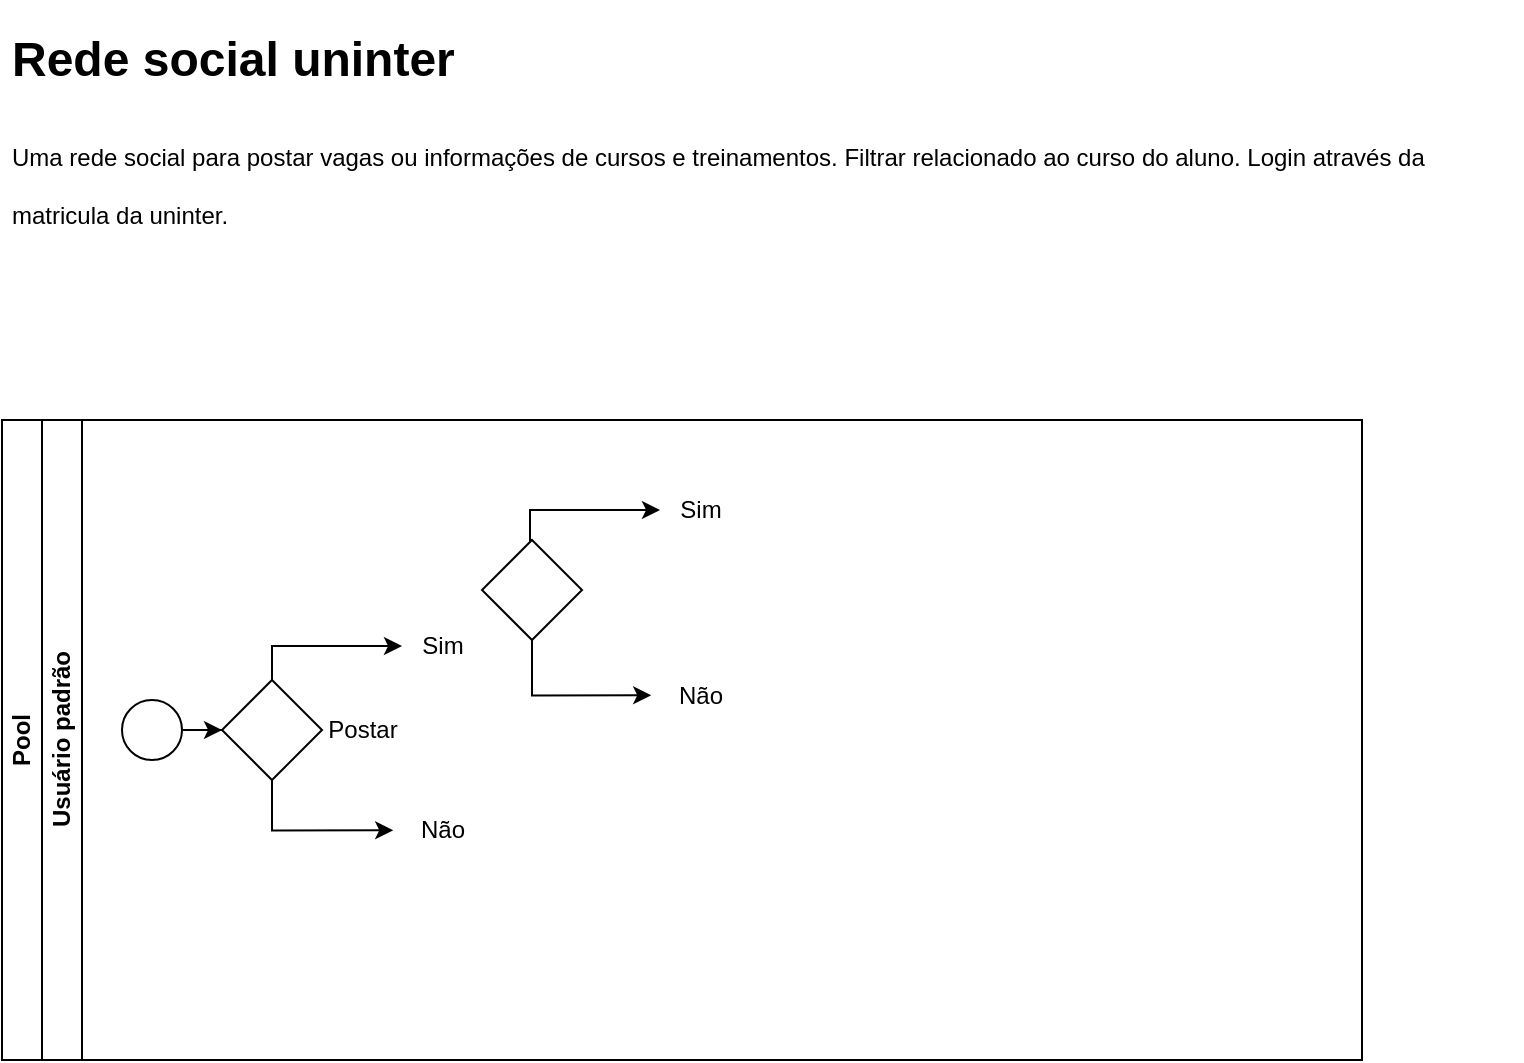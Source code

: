 <mxfile version="24.0.0" type="github" pages="2">
  <diagram name="BPMN" id="xqtU39qztXYnOmMLmJzM">
    <mxGraphModel dx="1050" dy="522" grid="1" gridSize="10" guides="1" tooltips="1" connect="1" arrows="1" fold="1" page="1" pageScale="1" pageWidth="827" pageHeight="1169" math="0" shadow="0">
      <root>
        <mxCell id="0" />
        <mxCell id="1" parent="0" />
        <mxCell id="ZV4TPQaU9PIEeKWRJxBf-1" value="Pool" style="swimlane;html=1;childLayout=stackLayout;resizeParent=1;resizeParentMax=0;horizontal=0;startSize=20;horizontalStack=0;whiteSpace=wrap;" parent="1" vertex="1">
          <mxGeometry x="40" y="240" width="680" height="320" as="geometry" />
        </mxCell>
        <mxCell id="ZV4TPQaU9PIEeKWRJxBf-2" value="Usuário padrão" style="swimlane;html=1;startSize=20;horizontal=0;" parent="ZV4TPQaU9PIEeKWRJxBf-1" vertex="1">
          <mxGeometry x="20" width="660" height="320" as="geometry" />
        </mxCell>
        <mxCell id="ZV4TPQaU9PIEeKWRJxBf-11" style="edgeStyle=orthogonalEdgeStyle;rounded=0;orthogonalLoop=1;jettySize=auto;html=1;exitX=0.5;exitY=0;exitDx=0;exitDy=0;exitPerimeter=0;" parent="ZV4TPQaU9PIEeKWRJxBf-2" source="ZV4TPQaU9PIEeKWRJxBf-7" target="ZV4TPQaU9PIEeKWRJxBf-10" edge="1">
          <mxGeometry relative="1" as="geometry">
            <mxPoint x="80" y="130" as="sourcePoint" />
            <Array as="points">
              <mxPoint x="115" y="113" />
            </Array>
          </mxGeometry>
        </mxCell>
        <mxCell id="ZV4TPQaU9PIEeKWRJxBf-7" value="" style="points=[[0.25,0.25,0],[0.5,0,0],[0.75,0.25,0],[1,0.5,0],[0.75,0.75,0],[0.5,1,0],[0.25,0.75,0],[0,0.5,0]];shape=mxgraph.bpmn.gateway2;html=1;verticalLabelPosition=bottom;labelBackgroundColor=#ffffff;verticalAlign=top;align=center;perimeter=rhombusPerimeter;outlineConnect=0;outline=none;symbol=none;" parent="ZV4TPQaU9PIEeKWRJxBf-2" vertex="1">
          <mxGeometry x="90" y="130" width="50" height="50" as="geometry" />
        </mxCell>
        <mxCell id="ZV4TPQaU9PIEeKWRJxBf-18" value="" style="edgeStyle=orthogonalEdgeStyle;rounded=0;orthogonalLoop=1;jettySize=auto;html=1;entryX=0;entryY=0.5;entryDx=0;entryDy=0;entryPerimeter=0;" parent="ZV4TPQaU9PIEeKWRJxBf-2" source="ZV4TPQaU9PIEeKWRJxBf-8" target="ZV4TPQaU9PIEeKWRJxBf-7" edge="1">
          <mxGeometry relative="1" as="geometry" />
        </mxCell>
        <mxCell id="ZV4TPQaU9PIEeKWRJxBf-8" value="" style="points=[[0.145,0.145,0],[0.5,0,0],[0.855,0.145,0],[1,0.5,0],[0.855,0.855,0],[0.5,1,0],[0.145,0.855,0],[0,0.5,0]];shape=mxgraph.bpmn.event;html=1;verticalLabelPosition=bottom;labelBackgroundColor=#ffffff;verticalAlign=top;align=center;perimeter=ellipsePerimeter;outlineConnect=0;aspect=fixed;outline=standard;symbol=general;" parent="ZV4TPQaU9PIEeKWRJxBf-2" vertex="1">
          <mxGeometry x="40" y="140" width="30" height="30" as="geometry" />
        </mxCell>
        <mxCell id="ZV4TPQaU9PIEeKWRJxBf-9" value="Postar" style="text;html=1;align=center;verticalAlign=middle;resizable=0;points=[];autosize=1;strokeColor=none;fillColor=none;" parent="ZV4TPQaU9PIEeKWRJxBf-2" vertex="1">
          <mxGeometry x="130" y="140" width="60" height="30" as="geometry" />
        </mxCell>
        <mxCell id="ZV4TPQaU9PIEeKWRJxBf-10" value="Sim" style="text;html=1;align=center;verticalAlign=middle;resizable=0;points=[];autosize=1;strokeColor=none;fillColor=none;" parent="ZV4TPQaU9PIEeKWRJxBf-2" vertex="1">
          <mxGeometry x="180" y="97.5" width="40" height="30" as="geometry" />
        </mxCell>
        <mxCell id="ZV4TPQaU9PIEeKWRJxBf-13" style="edgeStyle=orthogonalEdgeStyle;rounded=0;orthogonalLoop=1;jettySize=auto;html=1;entryX=0.012;entryY=0.505;entryDx=0;entryDy=0;entryPerimeter=0;exitX=0.5;exitY=1;exitDx=0;exitDy=0;exitPerimeter=0;" parent="ZV4TPQaU9PIEeKWRJxBf-2" source="ZV4TPQaU9PIEeKWRJxBf-7" target="ZV4TPQaU9PIEeKWRJxBf-12" edge="1">
          <mxGeometry relative="1" as="geometry">
            <mxPoint x="120" y="140" as="sourcePoint" />
            <Array as="points" />
          </mxGeometry>
        </mxCell>
        <mxCell id="ZV4TPQaU9PIEeKWRJxBf-12" value="Não" style="text;html=1;align=center;verticalAlign=middle;resizable=0;points=[];autosize=1;strokeColor=none;fillColor=none;" parent="ZV4TPQaU9PIEeKWRJxBf-2" vertex="1">
          <mxGeometry x="175" y="190" width="50" height="30" as="geometry" />
        </mxCell>
        <mxCell id="ZV4TPQaU9PIEeKWRJxBf-19" value="" style="points=[[0.25,0.25,0],[0.5,0,0],[0.75,0.25,0],[1,0.5,0],[0.75,0.75,0],[0.5,1,0],[0.25,0.75,0],[0,0.5,0]];shape=mxgraph.bpmn.gateway2;html=1;verticalLabelPosition=bottom;labelBackgroundColor=#ffffff;verticalAlign=top;align=center;perimeter=rhombusPerimeter;outlineConnect=0;outline=none;symbol=none;" parent="ZV4TPQaU9PIEeKWRJxBf-2" vertex="1">
          <mxGeometry x="220" y="60" width="50" height="50" as="geometry" />
        </mxCell>
        <mxCell id="ZV4TPQaU9PIEeKWRJxBf-20" style="edgeStyle=orthogonalEdgeStyle;rounded=0;orthogonalLoop=1;jettySize=auto;html=1;exitX=0.5;exitY=0;exitDx=0;exitDy=0;exitPerimeter=0;" parent="ZV4TPQaU9PIEeKWRJxBf-2" source="ZV4TPQaU9PIEeKWRJxBf-19" target="ZV4TPQaU9PIEeKWRJxBf-21" edge="1">
          <mxGeometry relative="1" as="geometry">
            <mxPoint x="244" y="62.5" as="sourcePoint" />
            <Array as="points">
              <mxPoint x="244" y="60" />
              <mxPoint x="244" y="45" />
            </Array>
          </mxGeometry>
        </mxCell>
        <mxCell id="ZV4TPQaU9PIEeKWRJxBf-21" value="Sim" style="text;html=1;align=center;verticalAlign=middle;resizable=0;points=[];autosize=1;strokeColor=none;fillColor=none;" parent="ZV4TPQaU9PIEeKWRJxBf-2" vertex="1">
          <mxGeometry x="309" y="30" width="40" height="30" as="geometry" />
        </mxCell>
        <mxCell id="ZV4TPQaU9PIEeKWRJxBf-22" value="Não" style="text;html=1;align=center;verticalAlign=middle;resizable=0;points=[];autosize=1;strokeColor=none;fillColor=none;" parent="ZV4TPQaU9PIEeKWRJxBf-2" vertex="1">
          <mxGeometry x="304" y="122.5" width="50" height="30" as="geometry" />
        </mxCell>
        <mxCell id="ZV4TPQaU9PIEeKWRJxBf-23" style="edgeStyle=orthogonalEdgeStyle;rounded=0;orthogonalLoop=1;jettySize=auto;html=1;entryX=0.012;entryY=0.505;entryDx=0;entryDy=0;entryPerimeter=0;exitX=0.5;exitY=1;exitDx=0;exitDy=0;exitPerimeter=0;" parent="ZV4TPQaU9PIEeKWRJxBf-2" source="ZV4TPQaU9PIEeKWRJxBf-19" target="ZV4TPQaU9PIEeKWRJxBf-22" edge="1">
          <mxGeometry relative="1" as="geometry">
            <mxPoint x="244" y="112.5" as="sourcePoint" />
            <Array as="points" />
          </mxGeometry>
        </mxCell>
        <mxCell id="HabX6H9TX0_blyujGaMG-1" value="&lt;h1&gt;&lt;span style=&quot;background-color: initial;&quot;&gt;Rede social uninter&lt;/span&gt;&lt;/h1&gt;&lt;h1&gt;&lt;span style=&quot;font-size: 12px; font-weight: 400;&quot;&gt;Uma rede social para postar vagas ou informações de cursos e treinamentos. Filtrar relacionado ao curso do aluno. Login através da matricula da uninter.&amp;nbsp;&lt;/span&gt;&lt;/h1&gt;" style="text;html=1;spacing=5;spacingTop=-20;whiteSpace=wrap;overflow=hidden;rounded=0;" vertex="1" parent="1">
          <mxGeometry x="40" y="40" width="760" height="120" as="geometry" />
        </mxCell>
      </root>
    </mxGraphModel>
  </diagram>
  <diagram id="Ciz0q0ahEeOaJDcyIvgp" name="DFD-contexto">
    <mxGraphModel dx="1050" dy="522" grid="1" gridSize="10" guides="1" tooltips="1" connect="1" arrows="1" fold="1" page="1" pageScale="1" pageWidth="827" pageHeight="1169" math="0" shadow="0">
      <root>
        <mxCell id="0" />
        <mxCell id="1" parent="0" />
        <mxCell id="uyZkrVYgpmPIM0gC5wzs-9" style="edgeStyle=orthogonalEdgeStyle;rounded=0;orthogonalLoop=1;jettySize=auto;html=1;exitX=0;exitY=0.5;exitDx=0;exitDy=0;entryX=0.5;entryY=0;entryDx=0;entryDy=0;" edge="1" parent="1" source="uyZkrVYgpmPIM0gC5wzs-1" target="uyZkrVYgpmPIM0gC5wzs-5">
          <mxGeometry relative="1" as="geometry" />
        </mxCell>
        <mxCell id="uyZkrVYgpmPIM0gC5wzs-1" value="Rede social uninter" style="html=1;dashed=0;whiteSpace=wrap;" vertex="1" parent="1">
          <mxGeometry x="360" y="250" width="100" height="50" as="geometry" />
        </mxCell>
        <mxCell id="uyZkrVYgpmPIM0gC5wzs-2" value="Vagas" style="html=1;dashed=0;whiteSpace=wrap;" vertex="1" parent="1">
          <mxGeometry x="550" y="130" width="100" height="50" as="geometry" />
        </mxCell>
        <mxCell id="uyZkrVYgpmPIM0gC5wzs-13" style="edgeStyle=orthogonalEdgeStyle;rounded=0;orthogonalLoop=1;jettySize=auto;html=1;exitX=0.5;exitY=0;exitDx=0;exitDy=0;" edge="1" parent="1" source="uyZkrVYgpmPIM0gC5wzs-3">
          <mxGeometry relative="1" as="geometry">
            <mxPoint x="430" y="310" as="targetPoint" />
          </mxGeometry>
        </mxCell>
        <mxCell id="uyZkrVYgpmPIM0gC5wzs-3" value="Cursos e treinamentos" style="html=1;dashed=0;whiteSpace=wrap;" vertex="1" parent="1">
          <mxGeometry x="550" y="320" width="100" height="50" as="geometry" />
        </mxCell>
        <mxCell id="uyZkrVYgpmPIM0gC5wzs-6" style="edgeStyle=orthogonalEdgeStyle;rounded=0;orthogonalLoop=1;jettySize=auto;html=1;" edge="1" parent="1" source="uyZkrVYgpmPIM0gC5wzs-4" target="uyZkrVYgpmPIM0gC5wzs-1">
          <mxGeometry relative="1" as="geometry" />
        </mxCell>
        <mxCell id="uyZkrVYgpmPIM0gC5wzs-4" value="Usuário" style="html=1;dashed=0;whiteSpace=wrap;" vertex="1" parent="1">
          <mxGeometry x="160" y="120" width="100" height="50" as="geometry" />
        </mxCell>
        <mxCell id="uyZkrVYgpmPIM0gC5wzs-8" style="edgeStyle=orthogonalEdgeStyle;rounded=0;orthogonalLoop=1;jettySize=auto;html=1;exitX=1;exitY=0.5;exitDx=0;exitDy=0;entryX=0.5;entryY=1;entryDx=0;entryDy=0;" edge="1" parent="1" source="uyZkrVYgpmPIM0gC5wzs-5" target="uyZkrVYgpmPIM0gC5wzs-1">
          <mxGeometry relative="1" as="geometry" />
        </mxCell>
        <mxCell id="uyZkrVYgpmPIM0gC5wzs-5" value="Curso do aluno" style="html=1;dashed=0;whiteSpace=wrap;" vertex="1" parent="1">
          <mxGeometry x="160" y="320" width="100" height="50" as="geometry" />
        </mxCell>
        <mxCell id="uyZkrVYgpmPIM0gC5wzs-7" value="Matrícula" style="text;html=1;align=center;verticalAlign=middle;resizable=0;points=[];autosize=1;strokeColor=none;fillColor=none;" vertex="1" parent="1">
          <mxGeometry x="295" y="158" width="70" height="30" as="geometry" />
        </mxCell>
        <mxCell id="uyZkrVYgpmPIM0gC5wzs-10" value="Nome de curso" style="text;html=1;align=center;verticalAlign=middle;resizable=0;points=[];autosize=1;strokeColor=none;fillColor=none;" vertex="1" parent="1">
          <mxGeometry x="270" y="298" width="100" height="30" as="geometry" />
        </mxCell>
        <mxCell id="uyZkrVYgpmPIM0gC5wzs-11" style="edgeStyle=orthogonalEdgeStyle;rounded=0;orthogonalLoop=1;jettySize=auto;html=1;exitX=0;exitY=0.5;exitDx=0;exitDy=0;entryX=0.94;entryY=-0.048;entryDx=0;entryDy=0;entryPerimeter=0;" edge="1" parent="1" source="uyZkrVYgpmPIM0gC5wzs-2" target="uyZkrVYgpmPIM0gC5wzs-1">
          <mxGeometry relative="1" as="geometry" />
        </mxCell>
        <mxCell id="uyZkrVYgpmPIM0gC5wzs-12" value="Info de vagas" style="text;html=1;align=center;verticalAlign=middle;resizable=0;points=[];autosize=1;strokeColor=none;fillColor=none;" vertex="1" parent="1">
          <mxGeometry x="440" y="110" width="100" height="30" as="geometry" />
        </mxCell>
        <mxCell id="uyZkrVYgpmPIM0gC5wzs-14" value="Info de curso e treinamento" style="text;html=1;align=center;verticalAlign=middle;resizable=0;points=[];autosize=1;strokeColor=none;fillColor=none;" vertex="1" parent="1">
          <mxGeometry x="510" y="260" width="170" height="30" as="geometry" />
        </mxCell>
      </root>
    </mxGraphModel>
  </diagram>
</mxfile>
